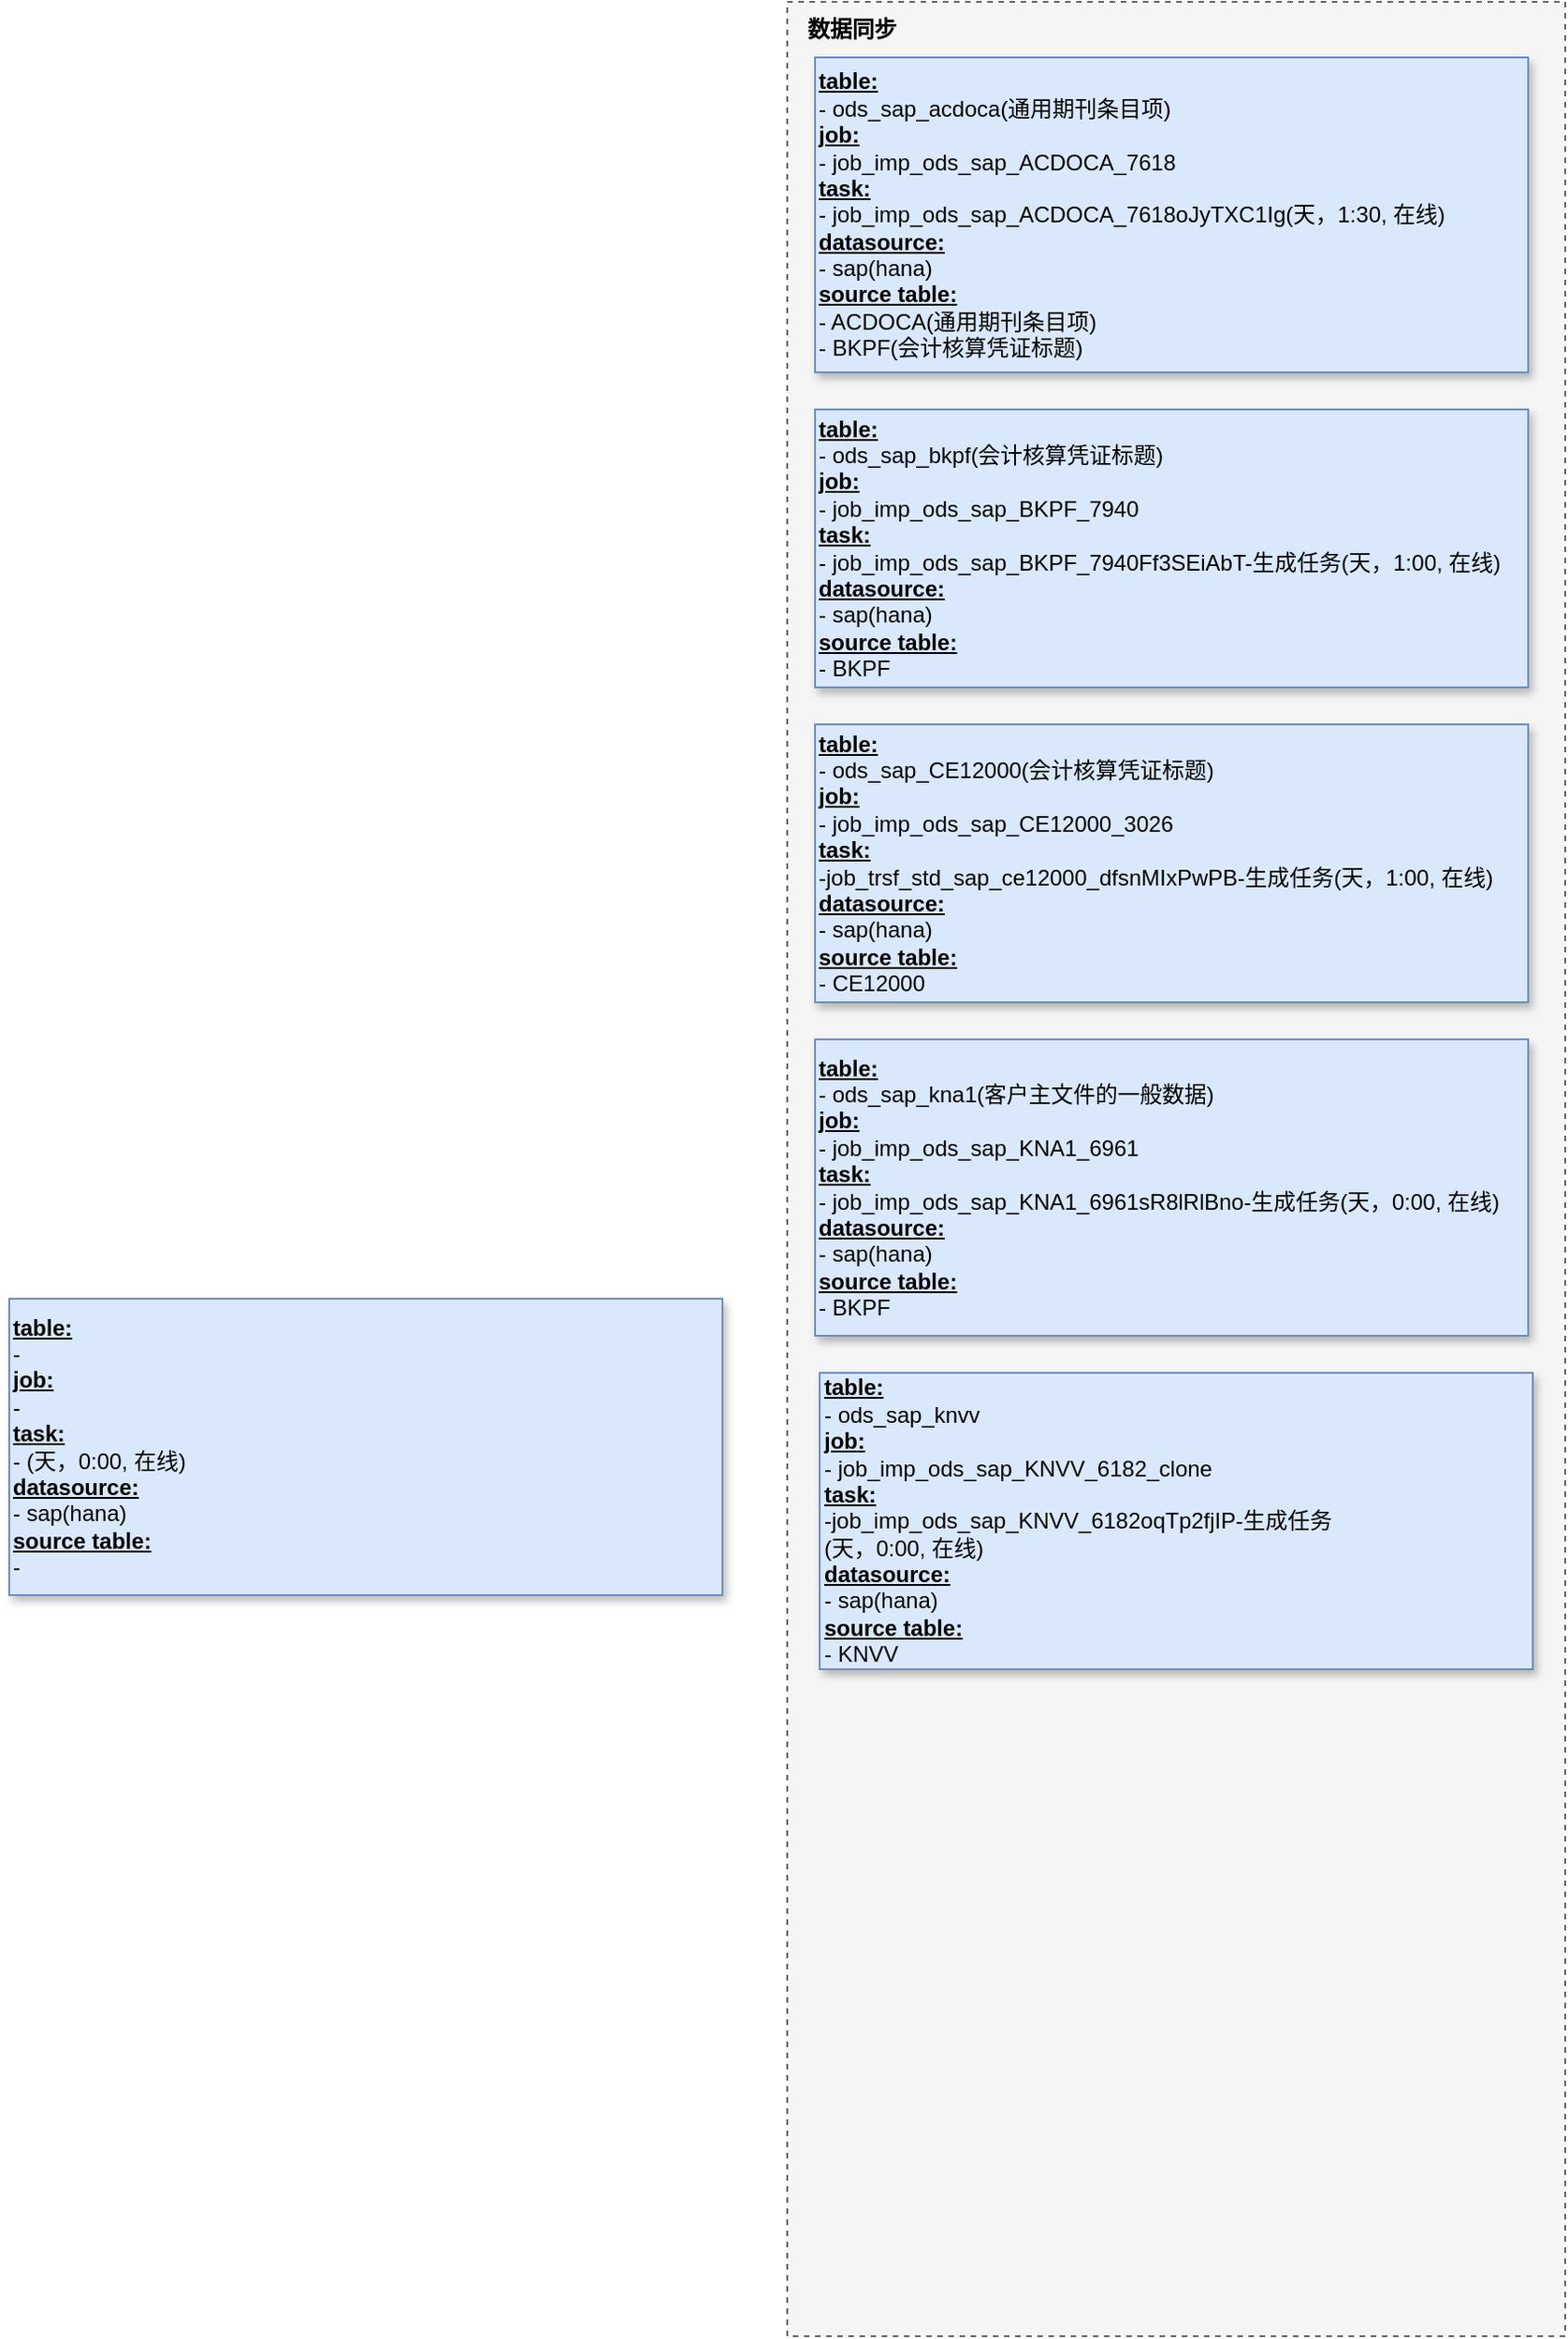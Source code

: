 <mxfile version="22.1.16" type="github">
  <diagram name="第 1 页" id="owgYVJfNqeMpOjTP9lmt">
    <mxGraphModel dx="2336" dy="785" grid="1" gridSize="10" guides="1" tooltips="1" connect="1" arrows="1" fold="1" page="1" pageScale="1" pageWidth="827" pageHeight="1169" math="0" shadow="0">
      <root>
        <mxCell id="0" />
        <mxCell id="1" parent="0" />
        <mxCell id="Jmftzy_BqqMXz2ZiVbYZ-1" value="" style="rounded=0;whiteSpace=wrap;html=1;dashed=1;fillColor=#f5f5f5;fontColor=#333333;strokeColor=#666666;" parent="1" vertex="1">
          <mxGeometry x="60" y="10" width="420" height="1260" as="geometry" />
        </mxCell>
        <mxCell id="Jmftzy_BqqMXz2ZiVbYZ-2" value="数据同步" style="text;strokeColor=none;align=center;fillColor=none;html=1;verticalAlign=middle;whiteSpace=wrap;rounded=0;fontStyle=1" parent="1" vertex="1">
          <mxGeometry x="60" y="10" width="70" height="30" as="geometry" />
        </mxCell>
        <mxCell id="Jmftzy_BqqMXz2ZiVbYZ-3" value="&lt;font style=&quot;font-size: 12px;&quot;&gt;&lt;b style=&quot;border-color: var(--border-color);&quot;&gt;&lt;u style=&quot;border-color: var(--border-color);&quot;&gt;table:&lt;/u&gt;&lt;/b&gt;&amp;nbsp;&lt;br style=&quot;border-color: var(--border-color);&quot;&gt;- ods_sap_acdoca(通用期刊条目项)&lt;b style=&quot;border-color: var(--border-color);&quot;&gt;&lt;u style=&quot;border-color: var(--border-color);&quot;&gt;&lt;br style=&quot;border-color: var(--border-color);&quot;&gt;job:&lt;/u&gt;&lt;/b&gt;&lt;br style=&quot;border-color: var(--border-color);&quot;&gt;- job_imp_ods_sap_ACDOCA_7618&lt;br&gt;&lt;u style=&quot;font-weight: bold;&quot;&gt;task:&lt;br&gt;&lt;/u&gt;- job_imp_ods_sap_ACDOCA_7618oJyTXC1Ig(天，1:30,&amp;nbsp;在线)&lt;br&gt;&lt;u style=&quot;font-weight: bold;&quot;&gt;datasource:&lt;/u&gt;&lt;br&gt;- sap(hana)&lt;br&gt;&lt;u style=&quot;font-weight: bold;&quot;&gt;source table:&lt;/u&gt;&amp;nbsp;&lt;br&gt;- ACDOCA(通用期刊条目项)&lt;br&gt;- BKPF(会计核算凭证标题)&lt;/font&gt;" style="rounded=0;whiteSpace=wrap;html=1;align=left;fillColor=#dae8fc;strokeColor=#6c8ebf;shadow=1;" parent="1" vertex="1">
          <mxGeometry x="75" y="40" width="385" height="170" as="geometry" />
        </mxCell>
        <mxCell id="Jmftzy_BqqMXz2ZiVbYZ-4" value="&lt;font style=&quot;&quot;&gt;&lt;b style=&quot;font-size: 12px; border-color: var(--border-color);&quot;&gt;&lt;u style=&quot;border-color: var(--border-color);&quot;&gt;table:&lt;/u&gt;&lt;/b&gt;&amp;nbsp;&lt;br style=&quot;border-color: var(--border-color);&quot;&gt;-&amp;nbsp;ods_sap_bkpf&lt;span style=&quot;background-color: initial;&quot;&gt;(会计核算凭证标题)&lt;/span&gt;&lt;br&gt;&lt;b style=&quot;font-size: 12px; border-color: var(--border-color);&quot;&gt;&lt;u style=&quot;border-color: var(--border-color);&quot;&gt;job:&lt;/u&gt;&lt;/b&gt;&lt;br style=&quot;border-color: var(--border-color);&quot;&gt;-&amp;nbsp;job_imp_ods_sap_BKPF_7940&lt;br&gt;&lt;u style=&quot;font-size: 12px; font-weight: bold;&quot;&gt;task:&lt;br&gt;&lt;/u&gt;-&amp;nbsp;job_imp_ods_sap_BKPF_7940Ff3SEiAbT-生成任务(天，1:00,&amp;nbsp;在线)&lt;br&gt;&lt;u style=&quot;font-size: 12px; font-weight: bold;&quot;&gt;datasource:&lt;/u&gt;&lt;br&gt;- sap(hana)&lt;br&gt;&lt;u style=&quot;font-size: 12px; font-weight: bold;&quot;&gt;source table:&lt;/u&gt;&amp;nbsp;&lt;br&gt;-&amp;nbsp;&lt;/font&gt;BKPF" style="rounded=0;whiteSpace=wrap;html=1;align=left;fillColor=#dae8fc;strokeColor=#6c8ebf;shadow=1;" parent="1" vertex="1">
          <mxGeometry x="75" y="230" width="385" height="150" as="geometry" />
        </mxCell>
        <mxCell id="Jmftzy_BqqMXz2ZiVbYZ-5" value="&lt;font style=&quot;&quot;&gt;&lt;b style=&quot;font-size: 12px; border-color: var(--border-color);&quot;&gt;&lt;u style=&quot;border-color: var(--border-color);&quot;&gt;table:&lt;/u&gt;&lt;/b&gt;&amp;nbsp;&lt;br style=&quot;border-color: var(--border-color);&quot;&gt;-&amp;nbsp;ods_sap_CE12000&lt;span style=&quot;background-color: initial;&quot;&gt;(会计核算凭证标题)&lt;/span&gt;&lt;br&gt;&lt;b style=&quot;font-size: 12px; border-color: var(--border-color);&quot;&gt;&lt;u style=&quot;border-color: var(--border-color);&quot;&gt;job:&lt;/u&gt;&lt;/b&gt;&lt;br style=&quot;border-color: var(--border-color);&quot;&gt;-&amp;nbsp;job_imp_ods_sap_CE12000_3026&lt;br&gt;&lt;u style=&quot;font-size: 12px; font-weight: bold;&quot;&gt;task:&lt;br&gt;&lt;/u&gt;-job_trsf_std_sap_ce12000_dfsnMIxPwPB-生成任务(天，1:00,&amp;nbsp;在线)&lt;br&gt;&lt;u style=&quot;font-size: 12px; font-weight: bold;&quot;&gt;datasource:&lt;/u&gt;&lt;br&gt;- sap(hana)&lt;br&gt;&lt;u style=&quot;font-size: 12px; font-weight: bold;&quot;&gt;source table:&lt;/u&gt;&amp;nbsp;&lt;br&gt;-&amp;nbsp;&lt;/font&gt;CE12000" style="rounded=0;whiteSpace=wrap;html=1;align=left;fillColor=#dae8fc;strokeColor=#6c8ebf;shadow=1;" parent="1" vertex="1">
          <mxGeometry x="75" y="400" width="385" height="150" as="geometry" />
        </mxCell>
        <mxCell id="Jmftzy_BqqMXz2ZiVbYZ-6" value="&lt;font style=&quot;&quot;&gt;&lt;b style=&quot;font-size: 12px; border-color: var(--border-color);&quot;&gt;&lt;u style=&quot;border-color: var(--border-color);&quot;&gt;table:&lt;/u&gt;&lt;/b&gt;&amp;nbsp;&lt;br style=&quot;border-color: var(--border-color);&quot;&gt;-&amp;nbsp;ods_sap_kna1&lt;span style=&quot;background-color: initial;&quot;&gt;(客户主文件的一般数据)&lt;/span&gt;&lt;br&gt;&lt;b style=&quot;font-size: 12px; border-color: var(--border-color);&quot;&gt;&lt;u style=&quot;border-color: var(--border-color);&quot;&gt;job:&lt;/u&gt;&lt;/b&gt;&lt;br style=&quot;border-color: var(--border-color);&quot;&gt;-&amp;nbsp;job_imp_ods_sap_KNA1_6961&lt;div style=&quot;margin: 0px; padding: 0px; border: 0px; vertical-align: baseline; box-sizing: border-box; outline: none; position: relative;&quot; class=&quot;sa-row&quot;&gt;&lt;div style=&quot;margin: 0px; padding: 0px; border: 0px; vertical-align: baseline; box-sizing: border-box; outline: none; float: left; width: 254px;&quot; class=&quot;sa-form-item-wrap sa-col sa-col-24&quot; data-v-3d1367e8=&quot;&quot;&gt;&lt;div style=&quot;margin: 0px; padding: 0px; border: 0px; vertical-align: baseline; box-sizing: border-box; outline: none;&quot; class=&quot;sa-form-item is-detail sa-form-item--medium sa-form--label-left&quot;&gt;&lt;/div&gt;&lt;/div&gt;&lt;/div&gt;&lt;u style=&quot;font-size: 12px; font-weight: bold;&quot;&gt;task:&lt;br&gt;&lt;/u&gt;- job_imp_ods_sap_KNA1_6961sR8lRlBno-生成任务(天，0:00,&amp;nbsp;在线)&lt;br&gt;&lt;u style=&quot;font-size: 12px; font-weight: bold;&quot;&gt;datasource:&lt;/u&gt;&lt;br&gt;- sap(hana)&lt;br&gt;&lt;u style=&quot;font-size: 12px; font-weight: bold;&quot;&gt;source table:&lt;/u&gt;&amp;nbsp;&lt;br&gt;-&amp;nbsp;&lt;/font&gt;BKPF" style="rounded=0;whiteSpace=wrap;html=1;align=left;fillColor=#dae8fc;strokeColor=#6c8ebf;shadow=1;" parent="1" vertex="1">
          <mxGeometry x="75" y="570" width="385" height="160" as="geometry" />
        </mxCell>
        <mxCell id="VqyOnkk4IZ7O-Tk4b7wS-1" value="&lt;font style=&quot;&quot;&gt;&lt;b style=&quot;font-size: 12px; border-color: var(--border-color);&quot;&gt;&lt;u style=&quot;border-color: var(--border-color);&quot;&gt;table:&lt;/u&gt;&lt;/b&gt;&amp;nbsp;&lt;br style=&quot;border-color: var(--border-color);&quot;&gt;-&amp;nbsp;&lt;br&gt;&lt;b style=&quot;font-size: 12px; border-color: var(--border-color);&quot;&gt;&lt;u style=&quot;border-color: var(--border-color);&quot;&gt;job:&lt;/u&gt;&lt;/b&gt;&lt;br style=&quot;border-color: var(--border-color);&quot;&gt;-&amp;nbsp;&lt;div style=&quot;margin: 0px; padding: 0px; border: 0px; vertical-align: baseline; box-sizing: border-box; outline: none; position: relative;&quot; class=&quot;sa-row&quot;&gt;&lt;div style=&quot;margin: 0px; padding: 0px; border: 0px; vertical-align: baseline; box-sizing: border-box; outline: none; float: left; width: 254px;&quot; class=&quot;sa-form-item-wrap sa-col sa-col-24&quot; data-v-3d1367e8=&quot;&quot;&gt;&lt;div style=&quot;margin: 0px; padding: 0px; border: 0px; vertical-align: baseline; box-sizing: border-box; outline: none;&quot; class=&quot;sa-form-item is-detail sa-form-item--medium sa-form--label-left&quot;&gt;&lt;/div&gt;&lt;/div&gt;&lt;/div&gt;&lt;u style=&quot;font-size: 12px; font-weight: bold;&quot;&gt;task:&lt;br&gt;&lt;/u&gt;- (天，0:00,&amp;nbsp;在线)&lt;br&gt;&lt;u style=&quot;font-size: 12px; font-weight: bold;&quot;&gt;datasource:&lt;/u&gt;&lt;br&gt;- sap(hana)&lt;br&gt;&lt;u style=&quot;font-size: 12px; font-weight: bold;&quot;&gt;source table:&lt;/u&gt;&amp;nbsp;&lt;br&gt;-&amp;nbsp;&lt;/font&gt;" style="rounded=0;whiteSpace=wrap;html=1;align=left;fillColor=#dae8fc;strokeColor=#6c8ebf;shadow=1;" vertex="1" parent="1">
          <mxGeometry x="-360" y="710" width="385" height="160" as="geometry" />
        </mxCell>
        <mxCell id="VqyOnkk4IZ7O-Tk4b7wS-2" value="&lt;font style=&quot;&quot;&gt;&lt;b style=&quot;font-size: 12px; border-color: var(--border-color);&quot;&gt;&lt;u style=&quot;border-color: var(--border-color);&quot;&gt;table:&lt;/u&gt;&lt;/b&gt;&amp;nbsp;&lt;br style=&quot;border-color: var(--border-color);&quot;&gt;-&amp;nbsp;ods_sap_knvv&lt;br&gt;&lt;b style=&quot;font-size: 12px; border-color: var(--border-color);&quot;&gt;&lt;u style=&quot;border-color: var(--border-color);&quot;&gt;job:&lt;/u&gt;&lt;/b&gt;&lt;br style=&quot;border-color: var(--border-color);&quot;&gt;-&amp;nbsp;job_imp_ods_sap_KNVV_6182_clone&lt;br&gt;&lt;div style=&quot;margin: 0px; padding: 0px; border: 0px; vertical-align: baseline; box-sizing: border-box; outline: none; position: relative;&quot; class=&quot;sa-row&quot;&gt;&lt;div style=&quot;margin: 0px; padding: 0px; border: 0px; vertical-align: baseline; box-sizing: border-box; outline: none; float: left; width: 254px;&quot; class=&quot;sa-form-item-wrap sa-col sa-col-24&quot; data-v-3d1367e8=&quot;&quot;&gt;&lt;div style=&quot;margin: 0px; padding: 0px; border: 0px; vertical-align: baseline; box-sizing: border-box; outline: none;&quot; class=&quot;sa-form-item is-detail sa-form-item--medium sa-form--label-left&quot;&gt;&lt;/div&gt;&lt;/div&gt;&lt;/div&gt;&lt;div style=&quot;margin: 0px; padding: 0px; border: 0px; vertical-align: baseline; box-sizing: border-box; outline: none; position: relative;&quot; class=&quot;sa-row&quot;&gt;&lt;div style=&quot;margin: 0px; padding: 0px; border: 0px; vertical-align: baseline; box-sizing: border-box; outline: none; float: left; width: 254px;&quot; class=&quot;sa-form-item-wrap sa-col sa-col-24&quot; data-v-3d1367e8=&quot;&quot;&gt;&lt;div style=&quot;margin: 0px; padding: 0px; border: 0px; vertical-align: baseline; box-sizing: border-box; outline: none;&quot; class=&quot;sa-form-item is-detail sa-form-item--medium sa-form--label-left&quot;&gt;&lt;/div&gt;&lt;/div&gt;&lt;/div&gt;&lt;u style=&quot;font-size: 12px; font-weight: bold;&quot;&gt;task:&lt;br&gt;&lt;/u&gt;-job_imp_ods_sap_KNVV_6182oqTp2fjIP-生成任务&lt;br&gt;(天，0:00,&amp;nbsp;在线)&lt;br&gt;&lt;u style=&quot;font-size: 12px; font-weight: bold;&quot;&gt;datasource:&lt;/u&gt;&lt;br&gt;- sap(hana)&lt;br&gt;&lt;u style=&quot;font-size: 12px; font-weight: bold;&quot;&gt;source table:&lt;/u&gt;&amp;nbsp;&lt;br&gt;-&amp;nbsp;KNVV&lt;/font&gt;" style="rounded=0;whiteSpace=wrap;html=1;align=left;fillColor=#dae8fc;strokeColor=#6c8ebf;shadow=1;" vertex="1" parent="1">
          <mxGeometry x="77.5" y="750" width="385" height="160" as="geometry" />
        </mxCell>
      </root>
    </mxGraphModel>
  </diagram>
</mxfile>
